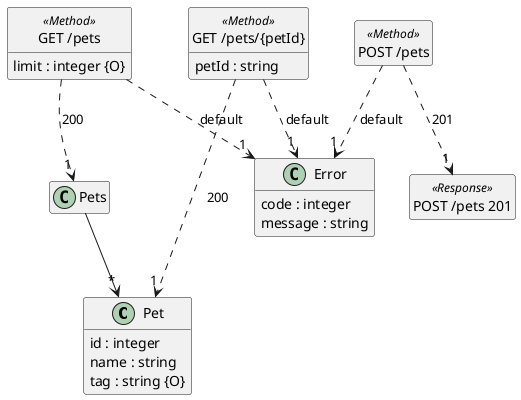 @startuml
hide <<Method>> circle
hide <<Response>> circle
hide <<Parameter>> circle
hide empty methods
hide empty fields
set namespaceSeparator none

class "Pet" {
  id : integer
  name : string
  tag : string {O}
}

class "Pets" {
}

class "Error" {
  code : integer
  message : string
}

class "GET /pets" <<Method>> {
  limit : integer {O}
}

class "POST /pets" <<Method>> {
}

class "POST /pets 201" <<Response>> {
}

class "GET /pets/{petId}" <<Method>> {
  petId : string
}

"Pets" --> "*" "Pet"

"GET /pets" ..> "1" "Pets"  :  "200"

"GET /pets" ..> "1" "Error"  :  "default"

"POST /pets" ..> "1" "POST /pets 201"  :  "201"

"POST /pets" ..> "1" "Error"  :  "default"

"GET /pets/{petId}" ..> "1" "Pet"  :  "200"

"GET /pets/{petId}" ..> "1" "Error"  :  "default"

@enduml